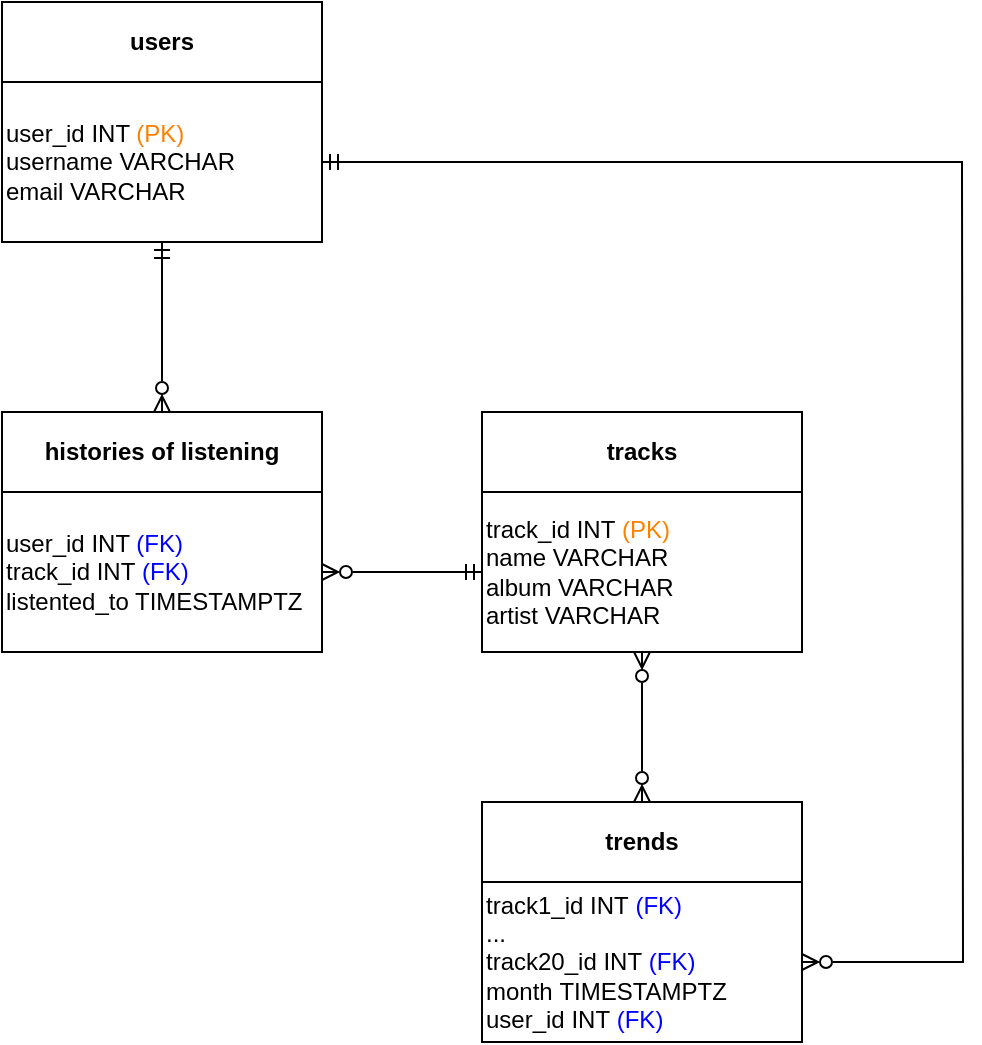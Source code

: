 <mxfile version="24.8.6">
  <diagram name="Страница — 1" id="dbKV6J1xsBlDW3v_BNa4">
    <mxGraphModel dx="2022" dy="630" grid="1" gridSize="10" guides="1" tooltips="1" connect="1" arrows="1" fold="1" page="1" pageScale="1" pageWidth="827" pageHeight="1169" math="0" shadow="0">
      <root>
        <mxCell id="0" />
        <mxCell id="1" parent="0" />
        <mxCell id="MowTVtQyeux9A8Wr5V-I-59" value="&lt;b&gt;users&lt;/b&gt;" style="rounded=0;whiteSpace=wrap;html=1;align=center;" parent="1" vertex="1">
          <mxGeometry x="-440" y="235" width="160" height="40" as="geometry" />
        </mxCell>
        <mxCell id="MowTVtQyeux9A8Wr5V-I-67" style="edgeStyle=orthogonalEdgeStyle;rounded=0;orthogonalLoop=1;jettySize=auto;html=1;entryX=0.5;entryY=0;entryDx=0;entryDy=0;startArrow=ERmandOne;startFill=0;endArrow=ERzeroToMany;endFill=0;" parent="1" source="MowTVtQyeux9A8Wr5V-I-60" target="MowTVtQyeux9A8Wr5V-I-63" edge="1">
          <mxGeometry relative="1" as="geometry" />
        </mxCell>
        <mxCell id="MowTVtQyeux9A8Wr5V-I-73" style="edgeStyle=orthogonalEdgeStyle;rounded=0;orthogonalLoop=1;jettySize=auto;html=1;endArrow=none;endFill=0;startArrow=ERmandOne;startFill=0;" parent="1" source="MowTVtQyeux9A8Wr5V-I-60" edge="1">
          <mxGeometry relative="1" as="geometry">
            <mxPoint x="40" y="325.0" as="targetPoint" />
            <Array as="points">
              <mxPoint x="40" y="315" />
            </Array>
          </mxGeometry>
        </mxCell>
        <mxCell id="MowTVtQyeux9A8Wr5V-I-60" value="user_id INT &lt;font color=&quot;#ff8000&quot;&gt;(PK)&lt;/font&gt;&lt;div&gt;username VARCHAR&lt;/div&gt;&lt;div&gt;email VARCHAR&lt;/div&gt;" style="rounded=0;whiteSpace=wrap;html=1;align=left;" parent="1" vertex="1">
          <mxGeometry x="-440" y="275" width="160" height="80" as="geometry" />
        </mxCell>
        <mxCell id="MowTVtQyeux9A8Wr5V-I-61" value="&lt;b&gt;tracks&lt;/b&gt;" style="rounded=0;whiteSpace=wrap;html=1;align=center;" parent="1" vertex="1">
          <mxGeometry x="-200" y="440" width="160" height="40" as="geometry" />
        </mxCell>
        <mxCell id="MowTVtQyeux9A8Wr5V-I-68" style="edgeStyle=orthogonalEdgeStyle;rounded=0;orthogonalLoop=1;jettySize=auto;html=1;entryX=0.5;entryY=0;entryDx=0;entryDy=0;startArrow=ERzeroToMany;startFill=0;endArrow=ERzeroToMany;endFill=0;" parent="1" source="MowTVtQyeux9A8Wr5V-I-62" target="MowTVtQyeux9A8Wr5V-I-65" edge="1">
          <mxGeometry relative="1" as="geometry" />
        </mxCell>
        <mxCell id="MowTVtQyeux9A8Wr5V-I-70" style="edgeStyle=orthogonalEdgeStyle;rounded=0;orthogonalLoop=1;jettySize=auto;html=1;entryX=1;entryY=0.5;entryDx=0;entryDy=0;startArrow=ERmandOne;startFill=0;endArrow=ERzeroToMany;endFill=0;" parent="1" source="MowTVtQyeux9A8Wr5V-I-62" target="MowTVtQyeux9A8Wr5V-I-64" edge="1">
          <mxGeometry relative="1" as="geometry" />
        </mxCell>
        <mxCell id="MowTVtQyeux9A8Wr5V-I-62" value="track_id INT&amp;nbsp;&lt;font color=&quot;#ff8000&quot;&gt;(PK)&lt;/font&gt;&lt;div&gt;name VARCHAR&lt;/div&gt;&lt;div&gt;album VARCHAR&lt;/div&gt;&lt;div&gt;artist VARCHAR&lt;/div&gt;" style="rounded=0;whiteSpace=wrap;html=1;align=left;" parent="1" vertex="1">
          <mxGeometry x="-200" y="480" width="160" height="80" as="geometry" />
        </mxCell>
        <mxCell id="MowTVtQyeux9A8Wr5V-I-63" value="&lt;b&gt;histories of listening&lt;/b&gt;" style="rounded=0;whiteSpace=wrap;html=1;align=center;" parent="1" vertex="1">
          <mxGeometry x="-440" y="440" width="160" height="40" as="geometry" />
        </mxCell>
        <mxCell id="MowTVtQyeux9A8Wr5V-I-64" value="user_id INT &lt;font color=&quot;#0000ff&quot;&gt;(FK)&lt;/font&gt;&lt;div&gt;track_id INT&amp;nbsp;&lt;font color=&quot;#0000ff&quot;&gt;(FK)&lt;/font&gt;&lt;font color=&quot;#0000ff&quot;&gt;&lt;br&gt;&lt;/font&gt;&lt;div&gt;listented_to TIMESTAMPTZ&lt;/div&gt;&lt;/div&gt;" style="rounded=0;whiteSpace=wrap;html=1;align=left;" parent="1" vertex="1">
          <mxGeometry x="-440" y="480" width="160" height="80" as="geometry" />
        </mxCell>
        <mxCell id="MowTVtQyeux9A8Wr5V-I-65" value="&lt;b&gt;trends&lt;/b&gt;" style="rounded=0;whiteSpace=wrap;html=1;align=center;" parent="1" vertex="1">
          <mxGeometry x="-200" y="635" width="160" height="40" as="geometry" />
        </mxCell>
        <mxCell id="MowTVtQyeux9A8Wr5V-I-72" style="edgeStyle=orthogonalEdgeStyle;rounded=0;orthogonalLoop=1;jettySize=auto;html=1;endArrow=none;endFill=0;startArrow=ERzeroToMany;startFill=0;" parent="1" source="MowTVtQyeux9A8Wr5V-I-66" edge="1">
          <mxGeometry relative="1" as="geometry">
            <mxPoint x="40" y="320" as="targetPoint" />
          </mxGeometry>
        </mxCell>
        <mxCell id="MowTVtQyeux9A8Wr5V-I-66" value="track1_id INT&amp;nbsp;&lt;span style=&quot;color: rgb(0, 0, 255);&quot;&gt;(FK)&lt;/span&gt;&lt;div&gt;...&lt;/div&gt;&lt;div&gt;track20_id INT&amp;nbsp;&lt;span style=&quot;color: rgb(0, 0, 255); background-color: initial;&quot;&gt;(FK)&lt;/span&gt;&lt;/div&gt;&lt;div&gt;month&amp;nbsp;&lt;span style=&quot;background-color: initial;&quot;&gt;TIMESTAMPTZ&lt;/span&gt;&lt;/div&gt;&lt;div&gt;user_id INT&amp;nbsp;&lt;font color=&quot;#0000ff&quot;&gt;(FK)&lt;/font&gt;&lt;/div&gt;" style="rounded=0;whiteSpace=wrap;html=1;align=left;" parent="1" vertex="1">
          <mxGeometry x="-200" y="675" width="160" height="80" as="geometry" />
        </mxCell>
      </root>
    </mxGraphModel>
  </diagram>
</mxfile>

